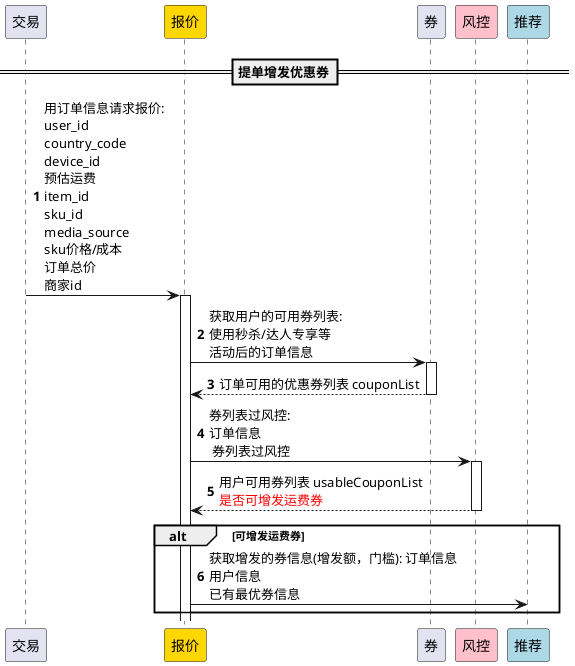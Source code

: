 @startuml
'https://plantuml.com/sequence-diagram
autonumber
participant 交易 as trade
participant 报价 as price  #gold
participant 券 as coupon
participant 风控 as antispam  #pink
participant 推荐 as reco #lightblue

==提单增发优惠券==
trade -> price: 用订单信息请求报价: \nuser_id \ncountry_code \ndevice_id \n预估运费 \nitem_id \nsku_id \nmedia_source \nsku价格/成本 \n订单总价 \n商家id
activate price
price -> coupon: 获取用户的可用券列表: \n使用秒杀/达人专享等\n活动后的订单信息
activate coupon
return 订单可用的优惠券列表 couponList
price -> antispam: 券列表过风控: \n订单信息\n 券列表过风控
activate antispam
return 用户可用券列表 usableCouponList\n<font color=red>是否可增发运费券</font>
alt 可增发运费券
price -> reco: 获取增发的券信息(增发额，门槛): 订单信息 \n用户信息 \n已有最优券信息


end

@enduml